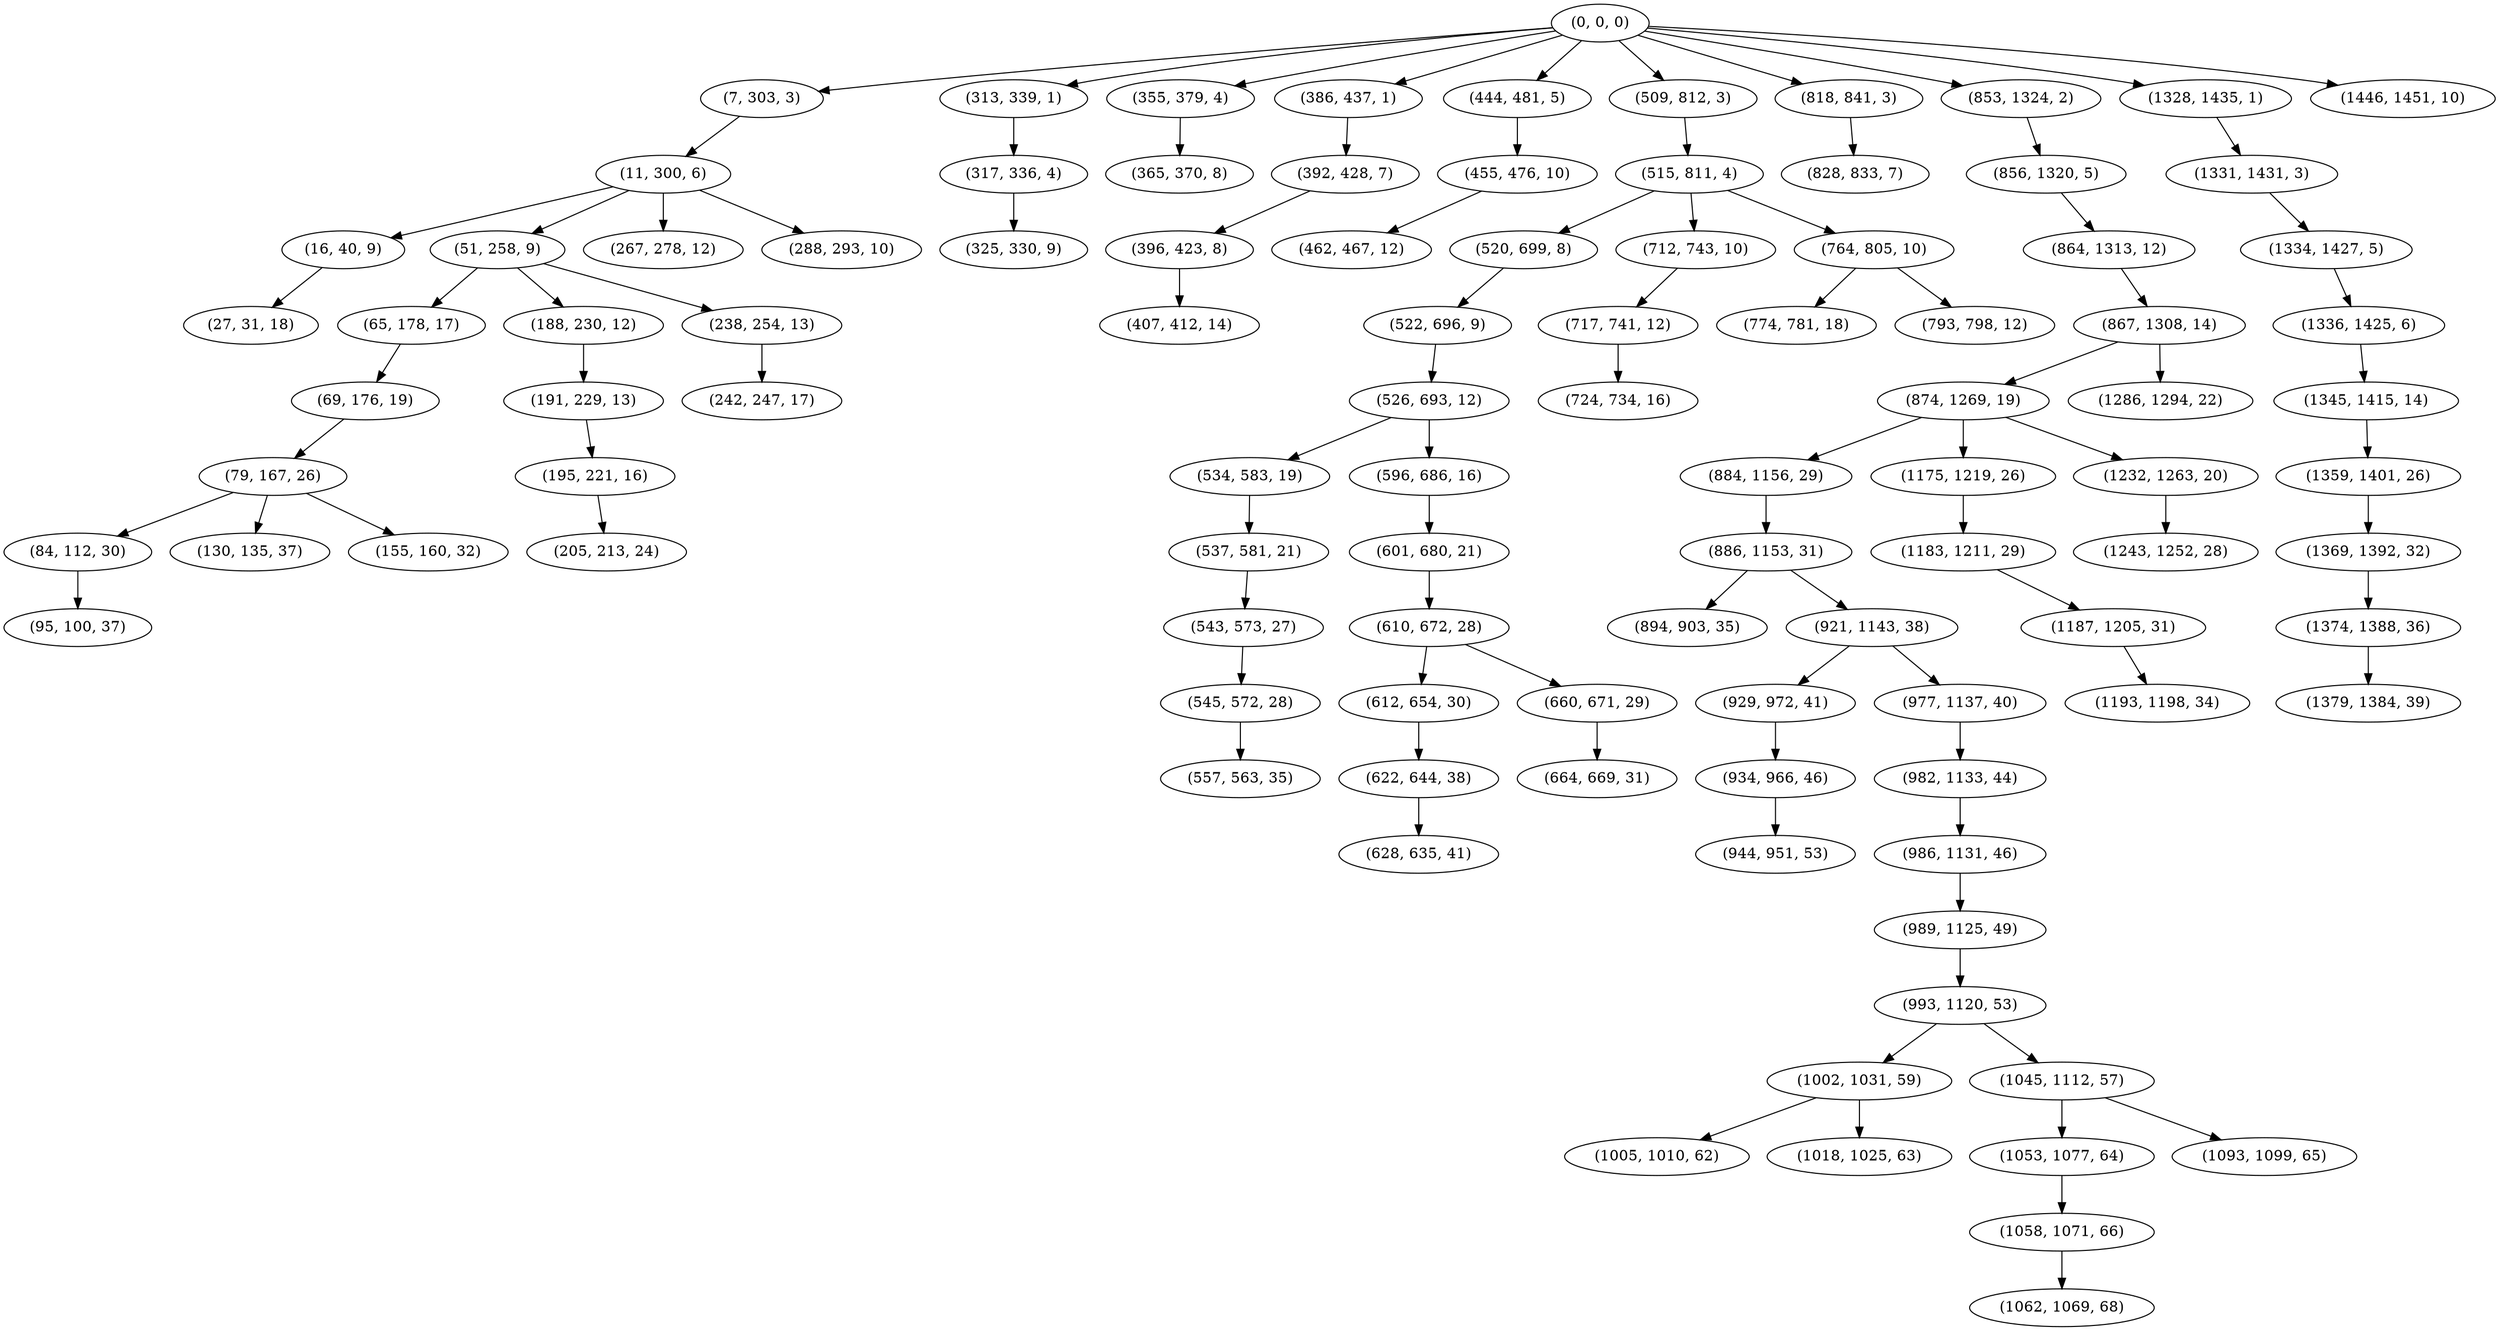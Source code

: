 digraph tree {
    "(0, 0, 0)";
    "(7, 303, 3)";
    "(11, 300, 6)";
    "(16, 40, 9)";
    "(27, 31, 18)";
    "(51, 258, 9)";
    "(65, 178, 17)";
    "(69, 176, 19)";
    "(79, 167, 26)";
    "(84, 112, 30)";
    "(95, 100, 37)";
    "(130, 135, 37)";
    "(155, 160, 32)";
    "(188, 230, 12)";
    "(191, 229, 13)";
    "(195, 221, 16)";
    "(205, 213, 24)";
    "(238, 254, 13)";
    "(242, 247, 17)";
    "(267, 278, 12)";
    "(288, 293, 10)";
    "(313, 339, 1)";
    "(317, 336, 4)";
    "(325, 330, 9)";
    "(355, 379, 4)";
    "(365, 370, 8)";
    "(386, 437, 1)";
    "(392, 428, 7)";
    "(396, 423, 8)";
    "(407, 412, 14)";
    "(444, 481, 5)";
    "(455, 476, 10)";
    "(462, 467, 12)";
    "(509, 812, 3)";
    "(515, 811, 4)";
    "(520, 699, 8)";
    "(522, 696, 9)";
    "(526, 693, 12)";
    "(534, 583, 19)";
    "(537, 581, 21)";
    "(543, 573, 27)";
    "(545, 572, 28)";
    "(557, 563, 35)";
    "(596, 686, 16)";
    "(601, 680, 21)";
    "(610, 672, 28)";
    "(612, 654, 30)";
    "(622, 644, 38)";
    "(628, 635, 41)";
    "(660, 671, 29)";
    "(664, 669, 31)";
    "(712, 743, 10)";
    "(717, 741, 12)";
    "(724, 734, 16)";
    "(764, 805, 10)";
    "(774, 781, 18)";
    "(793, 798, 12)";
    "(818, 841, 3)";
    "(828, 833, 7)";
    "(853, 1324, 2)";
    "(856, 1320, 5)";
    "(864, 1313, 12)";
    "(867, 1308, 14)";
    "(874, 1269, 19)";
    "(884, 1156, 29)";
    "(886, 1153, 31)";
    "(894, 903, 35)";
    "(921, 1143, 38)";
    "(929, 972, 41)";
    "(934, 966, 46)";
    "(944, 951, 53)";
    "(977, 1137, 40)";
    "(982, 1133, 44)";
    "(986, 1131, 46)";
    "(989, 1125, 49)";
    "(993, 1120, 53)";
    "(1002, 1031, 59)";
    "(1005, 1010, 62)";
    "(1018, 1025, 63)";
    "(1045, 1112, 57)";
    "(1053, 1077, 64)";
    "(1058, 1071, 66)";
    "(1062, 1069, 68)";
    "(1093, 1099, 65)";
    "(1175, 1219, 26)";
    "(1183, 1211, 29)";
    "(1187, 1205, 31)";
    "(1193, 1198, 34)";
    "(1232, 1263, 20)";
    "(1243, 1252, 28)";
    "(1286, 1294, 22)";
    "(1328, 1435, 1)";
    "(1331, 1431, 3)";
    "(1334, 1427, 5)";
    "(1336, 1425, 6)";
    "(1345, 1415, 14)";
    "(1359, 1401, 26)";
    "(1369, 1392, 32)";
    "(1374, 1388, 36)";
    "(1379, 1384, 39)";
    "(1446, 1451, 10)";
    "(0, 0, 0)" -> "(7, 303, 3)";
    "(0, 0, 0)" -> "(313, 339, 1)";
    "(0, 0, 0)" -> "(355, 379, 4)";
    "(0, 0, 0)" -> "(386, 437, 1)";
    "(0, 0, 0)" -> "(444, 481, 5)";
    "(0, 0, 0)" -> "(509, 812, 3)";
    "(0, 0, 0)" -> "(818, 841, 3)";
    "(0, 0, 0)" -> "(853, 1324, 2)";
    "(0, 0, 0)" -> "(1328, 1435, 1)";
    "(0, 0, 0)" -> "(1446, 1451, 10)";
    "(7, 303, 3)" -> "(11, 300, 6)";
    "(11, 300, 6)" -> "(16, 40, 9)";
    "(11, 300, 6)" -> "(51, 258, 9)";
    "(11, 300, 6)" -> "(267, 278, 12)";
    "(11, 300, 6)" -> "(288, 293, 10)";
    "(16, 40, 9)" -> "(27, 31, 18)";
    "(51, 258, 9)" -> "(65, 178, 17)";
    "(51, 258, 9)" -> "(188, 230, 12)";
    "(51, 258, 9)" -> "(238, 254, 13)";
    "(65, 178, 17)" -> "(69, 176, 19)";
    "(69, 176, 19)" -> "(79, 167, 26)";
    "(79, 167, 26)" -> "(84, 112, 30)";
    "(79, 167, 26)" -> "(130, 135, 37)";
    "(79, 167, 26)" -> "(155, 160, 32)";
    "(84, 112, 30)" -> "(95, 100, 37)";
    "(188, 230, 12)" -> "(191, 229, 13)";
    "(191, 229, 13)" -> "(195, 221, 16)";
    "(195, 221, 16)" -> "(205, 213, 24)";
    "(238, 254, 13)" -> "(242, 247, 17)";
    "(313, 339, 1)" -> "(317, 336, 4)";
    "(317, 336, 4)" -> "(325, 330, 9)";
    "(355, 379, 4)" -> "(365, 370, 8)";
    "(386, 437, 1)" -> "(392, 428, 7)";
    "(392, 428, 7)" -> "(396, 423, 8)";
    "(396, 423, 8)" -> "(407, 412, 14)";
    "(444, 481, 5)" -> "(455, 476, 10)";
    "(455, 476, 10)" -> "(462, 467, 12)";
    "(509, 812, 3)" -> "(515, 811, 4)";
    "(515, 811, 4)" -> "(520, 699, 8)";
    "(515, 811, 4)" -> "(712, 743, 10)";
    "(515, 811, 4)" -> "(764, 805, 10)";
    "(520, 699, 8)" -> "(522, 696, 9)";
    "(522, 696, 9)" -> "(526, 693, 12)";
    "(526, 693, 12)" -> "(534, 583, 19)";
    "(526, 693, 12)" -> "(596, 686, 16)";
    "(534, 583, 19)" -> "(537, 581, 21)";
    "(537, 581, 21)" -> "(543, 573, 27)";
    "(543, 573, 27)" -> "(545, 572, 28)";
    "(545, 572, 28)" -> "(557, 563, 35)";
    "(596, 686, 16)" -> "(601, 680, 21)";
    "(601, 680, 21)" -> "(610, 672, 28)";
    "(610, 672, 28)" -> "(612, 654, 30)";
    "(610, 672, 28)" -> "(660, 671, 29)";
    "(612, 654, 30)" -> "(622, 644, 38)";
    "(622, 644, 38)" -> "(628, 635, 41)";
    "(660, 671, 29)" -> "(664, 669, 31)";
    "(712, 743, 10)" -> "(717, 741, 12)";
    "(717, 741, 12)" -> "(724, 734, 16)";
    "(764, 805, 10)" -> "(774, 781, 18)";
    "(764, 805, 10)" -> "(793, 798, 12)";
    "(818, 841, 3)" -> "(828, 833, 7)";
    "(853, 1324, 2)" -> "(856, 1320, 5)";
    "(856, 1320, 5)" -> "(864, 1313, 12)";
    "(864, 1313, 12)" -> "(867, 1308, 14)";
    "(867, 1308, 14)" -> "(874, 1269, 19)";
    "(867, 1308, 14)" -> "(1286, 1294, 22)";
    "(874, 1269, 19)" -> "(884, 1156, 29)";
    "(874, 1269, 19)" -> "(1175, 1219, 26)";
    "(874, 1269, 19)" -> "(1232, 1263, 20)";
    "(884, 1156, 29)" -> "(886, 1153, 31)";
    "(886, 1153, 31)" -> "(894, 903, 35)";
    "(886, 1153, 31)" -> "(921, 1143, 38)";
    "(921, 1143, 38)" -> "(929, 972, 41)";
    "(921, 1143, 38)" -> "(977, 1137, 40)";
    "(929, 972, 41)" -> "(934, 966, 46)";
    "(934, 966, 46)" -> "(944, 951, 53)";
    "(977, 1137, 40)" -> "(982, 1133, 44)";
    "(982, 1133, 44)" -> "(986, 1131, 46)";
    "(986, 1131, 46)" -> "(989, 1125, 49)";
    "(989, 1125, 49)" -> "(993, 1120, 53)";
    "(993, 1120, 53)" -> "(1002, 1031, 59)";
    "(993, 1120, 53)" -> "(1045, 1112, 57)";
    "(1002, 1031, 59)" -> "(1005, 1010, 62)";
    "(1002, 1031, 59)" -> "(1018, 1025, 63)";
    "(1045, 1112, 57)" -> "(1053, 1077, 64)";
    "(1045, 1112, 57)" -> "(1093, 1099, 65)";
    "(1053, 1077, 64)" -> "(1058, 1071, 66)";
    "(1058, 1071, 66)" -> "(1062, 1069, 68)";
    "(1175, 1219, 26)" -> "(1183, 1211, 29)";
    "(1183, 1211, 29)" -> "(1187, 1205, 31)";
    "(1187, 1205, 31)" -> "(1193, 1198, 34)";
    "(1232, 1263, 20)" -> "(1243, 1252, 28)";
    "(1328, 1435, 1)" -> "(1331, 1431, 3)";
    "(1331, 1431, 3)" -> "(1334, 1427, 5)";
    "(1334, 1427, 5)" -> "(1336, 1425, 6)";
    "(1336, 1425, 6)" -> "(1345, 1415, 14)";
    "(1345, 1415, 14)" -> "(1359, 1401, 26)";
    "(1359, 1401, 26)" -> "(1369, 1392, 32)";
    "(1369, 1392, 32)" -> "(1374, 1388, 36)";
    "(1374, 1388, 36)" -> "(1379, 1384, 39)";
}
